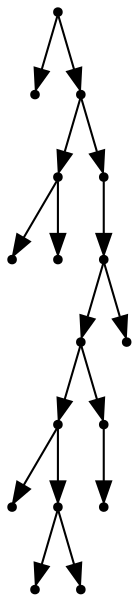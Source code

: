 digraph {
  16 [shape=point];
  0 [shape=point];
  15 [shape=point];
  3 [shape=point];
  1 [shape=point];
  2 [shape=point];
  14 [shape=point];
  13 [shape=point];
  11 [shape=point];
  8 [shape=point];
  4 [shape=point];
  7 [shape=point];
  5 [shape=point];
  6 [shape=point];
  10 [shape=point];
  9 [shape=point];
  12 [shape=point];
16 -> 0;
16 -> 15;
15 -> 3;
3 -> 1;
3 -> 2;
15 -> 14;
14 -> 13;
13 -> 11;
11 -> 8;
8 -> 4;
8 -> 7;
7 -> 5;
7 -> 6;
11 -> 10;
10 -> 9;
13 -> 12;
}
